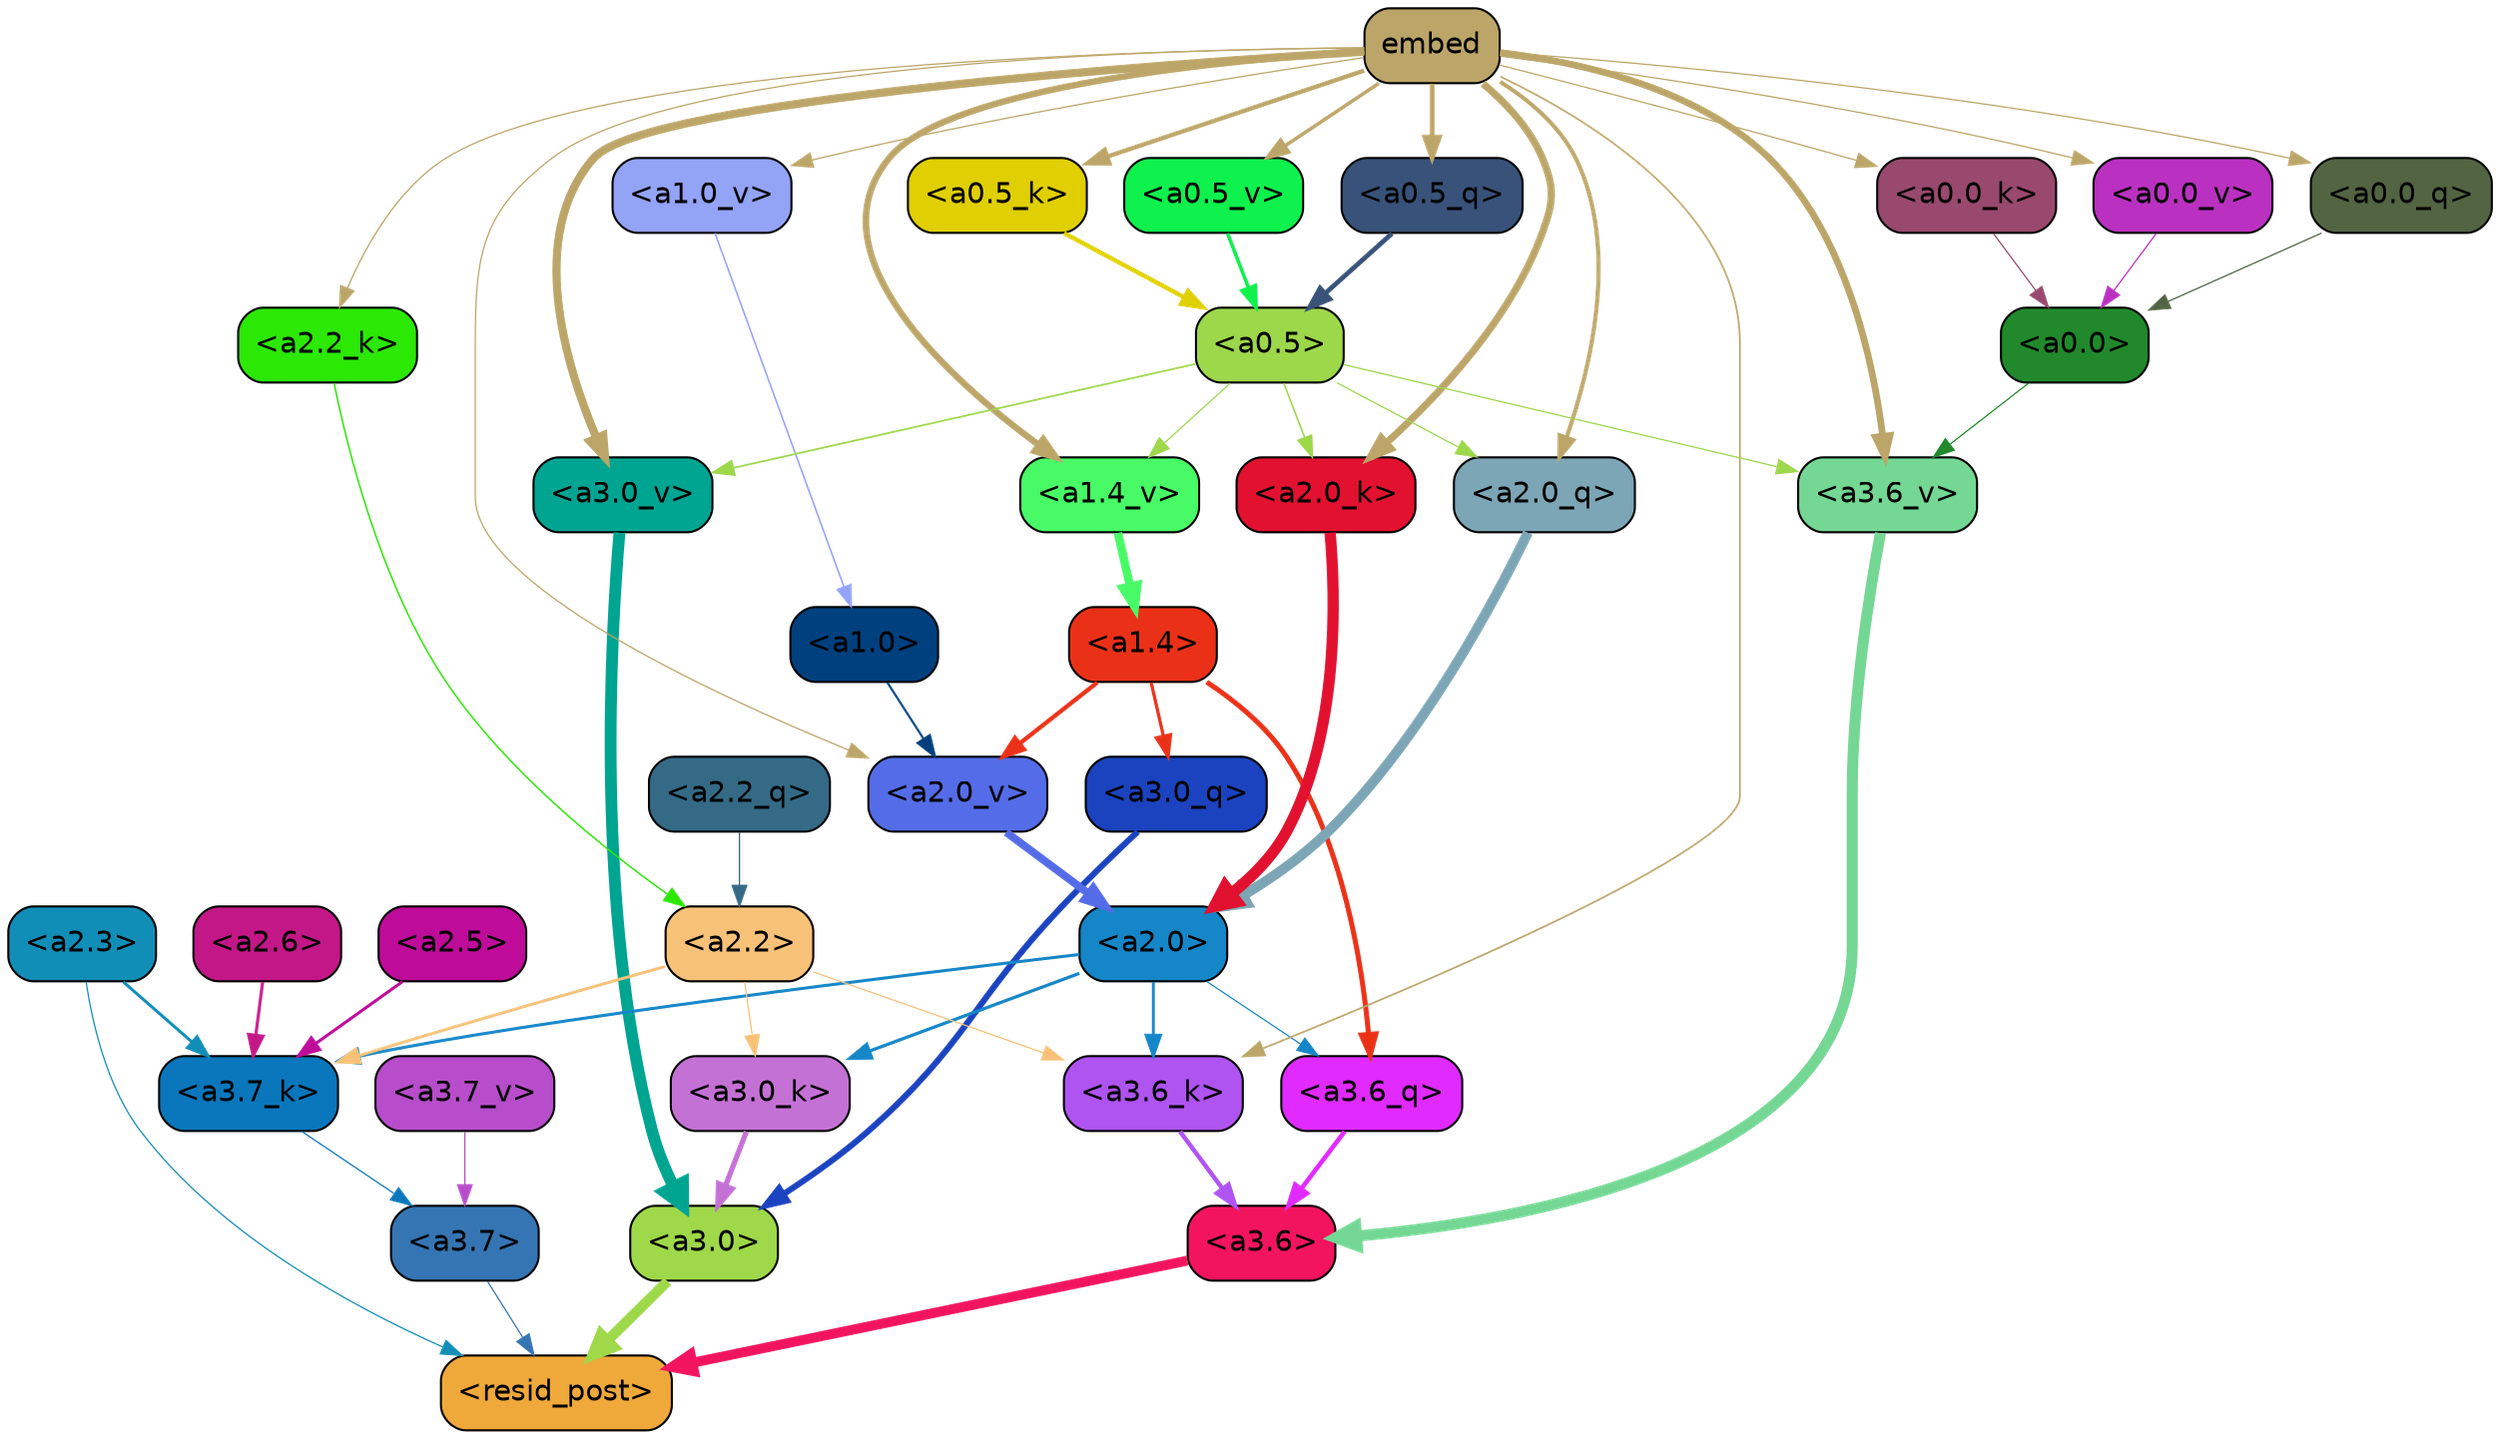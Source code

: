 strict digraph "" {
	graph [bgcolor=transparent,
		layout=dot,
		overlap=false,
		splines=true
	];
	"<a3.7>"	[color=black,
		fillcolor="#3575b3",
		fontname=Helvetica,
		shape=box,
		style="filled, rounded"];
	"<resid_post>"	[color=black,
		fillcolor="#efa83a",
		fontname=Helvetica,
		shape=box,
		style="filled, rounded"];
	"<a3.7>" -> "<resid_post>"	[color="#3575b3",
		penwidth=0.6];
	"<a3.6>"	[color=black,
		fillcolor="#f2145f",
		fontname=Helvetica,
		shape=box,
		style="filled, rounded"];
	"<a3.6>" -> "<resid_post>"	[color="#f2145f",
		penwidth=4.749041676521301];
	"<a3.0>"	[color=black,
		fillcolor="#9fd849",
		fontname=Helvetica,
		shape=box,
		style="filled, rounded"];
	"<a3.0>" -> "<resid_post>"	[color="#9fd849",
		penwidth=5.004215121269226];
	"<a2.3>"	[color=black,
		fillcolor="#118eb7",
		fontname=Helvetica,
		shape=box,
		style="filled, rounded"];
	"<a2.3>" -> "<resid_post>"	[color="#118eb7",
		penwidth=0.6];
	"<a3.7_k>"	[color=black,
		fillcolor="#0a77bc",
		fontname=Helvetica,
		shape=box,
		style="filled, rounded"];
	"<a2.3>" -> "<a3.7_k>"	[color="#118eb7",
		penwidth=1.4559586644172668];
	"<a3.6_q>"	[color=black,
		fillcolor="#e02aff",
		fontname=Helvetica,
		shape=box,
		style="filled, rounded"];
	"<a3.6_q>" -> "<a3.6>"	[color="#e02aff",
		penwidth=2.199681341648102];
	"<a3.0_q>"	[color=black,
		fillcolor="#1b43bf",
		fontname=Helvetica,
		shape=box,
		style="filled, rounded"];
	"<a3.0_q>" -> "<a3.0>"	[color="#1b43bf",
		penwidth=2.9459195733070374];
	"<a3.7_k>" -> "<a3.7>"	[color="#0a77bc",
		penwidth=0.6];
	"<a3.6_k>"	[color=black,
		fillcolor="#af53f1",
		fontname=Helvetica,
		shape=box,
		style="filled, rounded"];
	"<a3.6_k>" -> "<a3.6>"	[color="#af53f1",
		penwidth=2.13908451795578];
	"<a3.0_k>"	[color=black,
		fillcolor="#c471d5",
		fontname=Helvetica,
		shape=box,
		style="filled, rounded"];
	"<a3.0_k>" -> "<a3.0>"	[color="#c471d5",
		penwidth=2.520303964614868];
	"<a3.7_v>"	[color=black,
		fillcolor="#b74dca",
		fontname=Helvetica,
		shape=box,
		style="filled, rounded"];
	"<a3.7_v>" -> "<a3.7>"	[color="#b74dca",
		penwidth=0.6];
	"<a3.6_v>"	[color=black,
		fillcolor="#74d794",
		fontname=Helvetica,
		shape=box,
		style="filled, rounded"];
	"<a3.6_v>" -> "<a3.6>"	[color="#74d794",
		penwidth=5.297133803367615];
	"<a3.0_v>"	[color=black,
		fillcolor="#00a592",
		fontname=Helvetica,
		shape=box,
		style="filled, rounded"];
	"<a3.0_v>" -> "<a3.0>"	[color="#00a592",
		penwidth=5.680712580680847];
	"<a2.0>"	[color=black,
		fillcolor="#1586c8",
		fontname=Helvetica,
		shape=box,
		style="filled, rounded"];
	"<a2.0>" -> "<a3.6_q>"	[color="#1586c8",
		penwidth=0.6];
	"<a2.0>" -> "<a3.7_k>"	[color="#1586c8",
		penwidth=1.4582423567771912];
	"<a2.0>" -> "<a3.6_k>"	[color="#1586c8",
		penwidth=1.3792681694030762];
	"<a2.0>" -> "<a3.0_k>"	[color="#1586c8",
		penwidth=1.5433646440505981];
	"<a1.4>"	[color=black,
		fillcolor="#ea3118",
		fontname=Helvetica,
		shape=box,
		style="filled, rounded"];
	"<a1.4>" -> "<a3.6_q>"	[color="#ea3118",
		penwidth=2.407962203025818];
	"<a1.4>" -> "<a3.0_q>"	[color="#ea3118",
		penwidth=1.5490156412124634];
	"<a2.0_v>"	[color=black,
		fillcolor="#546ce7",
		fontname=Helvetica,
		shape=box,
		style="filled, rounded"];
	"<a1.4>" -> "<a2.0_v>"	[color="#ea3118",
		penwidth=2.058677911758423];
	"<a2.6>"	[color=black,
		fillcolor="#c31787",
		fontname=Helvetica,
		shape=box,
		style="filled, rounded"];
	"<a2.6>" -> "<a3.7_k>"	[color="#c31787",
		penwidth=1.468173325061798];
	"<a2.5>"	[color=black,
		fillcolor="#be0b99",
		fontname=Helvetica,
		shape=box,
		style="filled, rounded"];
	"<a2.5>" -> "<a3.7_k>"	[color="#be0b99",
		penwidth=1.457568109035492];
	"<a2.2>"	[color=black,
		fillcolor="#f7c178",
		fontname=Helvetica,
		shape=box,
		style="filled, rounded"];
	"<a2.2>" -> "<a3.7_k>"	[color="#f7c178",
		penwidth=1.4199435114860535];
	"<a2.2>" -> "<a3.6_k>"	[color="#f7c178",
		penwidth=0.6];
	"<a2.2>" -> "<a3.0_k>"	[color="#f7c178",
		penwidth=0.6];
	embed	[color=black,
		fillcolor="#bca568",
		fontname=Helvetica,
		shape=box,
		style="filled, rounded"];
	embed -> "<a3.6_k>"	[color="#bca568",
		penwidth=0.8273519277572632];
	embed -> "<a3.6_v>"	[color="#bca568",
		penwidth=3.2414157912135124];
	embed -> "<a3.0_v>"	[color="#bca568",
		penwidth=3.929257571697235];
	"<a2.0_q>"	[color=black,
		fillcolor="#7ca5b5",
		fontname=Helvetica,
		shape=box,
		style="filled, rounded"];
	embed -> "<a2.0_q>"	[color="#bca568",
		penwidth=1.9435837268829346];
	"<a2.2_k>"	[color=black,
		fillcolor="#2ce805",
		fontname=Helvetica,
		shape=box,
		style="filled, rounded"];
	embed -> "<a2.2_k>"	[color="#bca568",
		penwidth=0.6];
	"<a2.0_k>"	[color=black,
		fillcolor="#e2112f",
		fontname=Helvetica,
		shape=box,
		style="filled, rounded"];
	embed -> "<a2.0_k>"	[color="#bca568",
		penwidth=3.4579111337661743];
	embed -> "<a2.0_v>"	[color="#bca568",
		penwidth=0.6];
	"<a1.4_v>"	[color=black,
		fillcolor="#47fa66",
		fontname=Helvetica,
		shape=box,
		style="filled, rounded"];
	embed -> "<a1.4_v>"	[color="#bca568",
		penwidth=3.0905416011810303];
	"<a1.0_v>"	[color=black,
		fillcolor="#93a3f6",
		fontname=Helvetica,
		shape=box,
		style="filled, rounded"];
	embed -> "<a1.0_v>"	[color="#bca568",
		penwidth=0.6];
	"<a0.5_q>"	[color=black,
		fillcolor="#385279",
		fontname=Helvetica,
		shape=box,
		style="filled, rounded"];
	embed -> "<a0.5_q>"	[color="#bca568",
		penwidth=2.2789199352264404];
	"<a0.0_q>"	[color=black,
		fillcolor="#526442",
		fontname=Helvetica,
		shape=box,
		style="filled, rounded"];
	embed -> "<a0.0_q>"	[color="#bca568",
		penwidth=0.6];
	"<a0.5_k>"	[color=black,
		fillcolor="#e0cf02",
		fontname=Helvetica,
		shape=box,
		style="filled, rounded"];
	embed -> "<a0.5_k>"	[color="#bca568",
		penwidth=2.0672929286956787];
	"<a0.0_k>"	[color=black,
		fillcolor="#99496d",
		fontname=Helvetica,
		shape=box,
		style="filled, rounded"];
	embed -> "<a0.0_k>"	[color="#bca568",
		penwidth=0.6];
	"<a0.5_v>"	[color=black,
		fillcolor="#0ff14d",
		fontname=Helvetica,
		shape=box,
		style="filled, rounded"];
	embed -> "<a0.5_v>"	[color="#bca568",
		penwidth=1.6968016624450684];
	"<a0.0_v>"	[color=black,
		fillcolor="#ba31c1",
		fontname=Helvetica,
		shape=box,
		style="filled, rounded"];
	embed -> "<a0.0_v>"	[color="#bca568",
		penwidth=0.6];
	"<a0.5>"	[color=black,
		fillcolor="#9dd74a",
		fontname=Helvetica,
		shape=box,
		style="filled, rounded"];
	"<a0.5>" -> "<a3.6_v>"	[color="#9dd74a",
		penwidth=0.6];
	"<a0.5>" -> "<a3.0_v>"	[color="#9dd74a",
		penwidth=0.8535017371177673];
	"<a0.5>" -> "<a2.0_q>"	[color="#9dd74a",
		penwidth=0.6];
	"<a0.5>" -> "<a2.0_k>"	[color="#9dd74a",
		penwidth=0.7646331787109375];
	"<a0.5>" -> "<a1.4_v>"	[color="#9dd74a",
		penwidth=0.6];
	"<a0.0>"	[color=black,
		fillcolor="#21892c",
		fontname=Helvetica,
		shape=box,
		style="filled, rounded"];
	"<a0.0>" -> "<a3.6_v>"	[color="#21892c",
		penwidth=0.6];
	"<a2.2_q>"	[color=black,
		fillcolor="#346a86",
		fontname=Helvetica,
		shape=box,
		style="filled, rounded"];
	"<a2.2_q>" -> "<a2.2>"	[color="#346a86",
		penwidth=0.6301735639572144];
	"<a2.0_q>" -> "<a2.0>"	[color="#7ca5b5",
		penwidth=4.832814455032349];
	"<a2.2_k>" -> "<a2.2>"	[color="#2ce805",
		penwidth=0.7200896441936493];
	"<a2.0_k>" -> "<a2.0>"	[color="#e2112f",
		penwidth=5.423068851232529];
	"<a2.0_v>" -> "<a2.0>"	[color="#546ce7",
		penwidth=3.7890332341194153];
	"<a1.0>"	[color=black,
		fillcolor="#01407f",
		fontname=Helvetica,
		shape=box,
		style="filled, rounded"];
	"<a1.0>" -> "<a2.0_v>"	[color="#01407f",
		penwidth=1.041085124015808];
	"<a1.4_v>" -> "<a1.4>"	[color="#47fa66",
		penwidth=4.065267086029053];
	"<a1.0_v>" -> "<a1.0>"	[color="#93a3f6",
		penwidth=0.7517843246459961];
	"<a0.5_q>" -> "<a0.5>"	[color="#385279",
		penwidth=2.2789151668548584];
	"<a0.0_q>" -> "<a0.0>"	[color="#526442",
		penwidth=0.6];
	"<a0.5_k>" -> "<a0.5>"	[color="#e0cf02",
		penwidth=2.067288637161255];
	"<a0.0_k>" -> "<a0.0>"	[color="#99496d",
		penwidth=0.6];
	"<a0.5_v>" -> "<a0.5>"	[color="#0ff14d",
		penwidth=1.6968014240264893];
	"<a0.0_v>" -> "<a0.0>"	[color="#ba31c1",
		penwidth=0.6];
}
